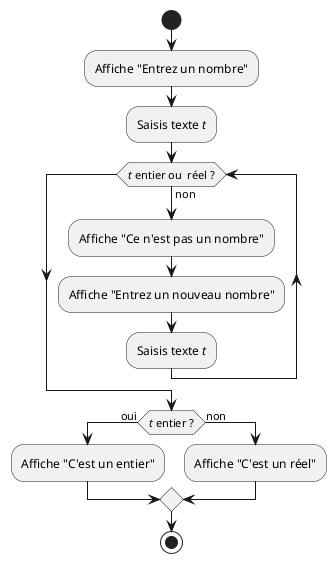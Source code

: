 @startuml

start
:Affiche "Entrez un nombre";
:Saisis texte //t//;
while (//t// entier ou  réel ?) is (non)
	:Affiche "Ce n'est pas un nombre";
	:Affiche "Entrez un nouveau nombre";
	:Saisis texte //t//;
endwhile
if (//t// entier ?) then (oui)
	:Affiche "C'est un entier";
else (non)
	:Affiche "C'est un réel";
endif
stop

@enduml
